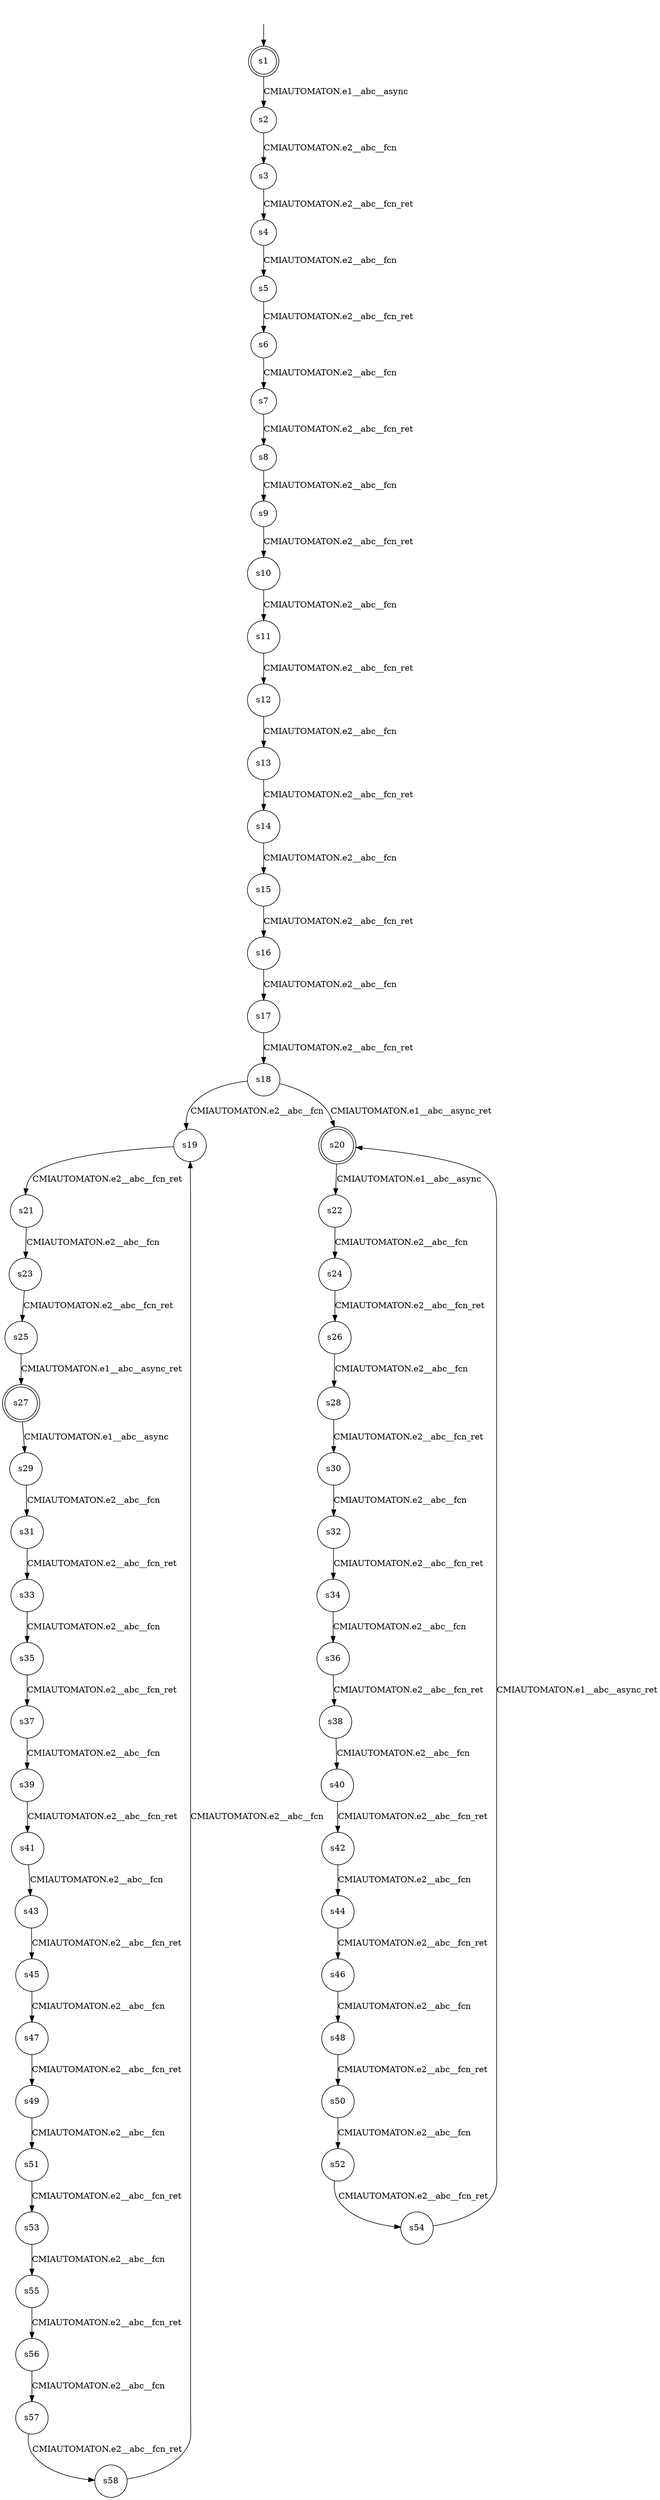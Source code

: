 digraph automaton {
	1 [label=<s1> shape="doublecircle"];
	2 [label=<s2> shape="circle"];
	3 [label=<s3> shape="circle"];
	4 [label=<s4> shape="circle"];
	5 [label=<s5> shape="circle"];
	6 [label=<s6> shape="circle"];
	7 [label=<s7> shape="circle"];
	8 [label=<s8> shape="circle"];
	9 [label=<s9> shape="circle"];
	10 [label=<s10> shape="circle"];
	11 [label=<s11> shape="circle"];
	12 [label=<s12> shape="circle"];
	13 [label=<s13> shape="circle"];
	14 [label=<s14> shape="circle"];
	15 [label=<s15> shape="circle"];
	16 [label=<s16> shape="circle"];
	17 [label=<s17> shape="circle"];
	18 [label=<s18> shape="circle"];
	19 [label=<s19> shape="circle"];
	20 [label=<s20> shape="doublecircle"];
	21 [label=<s21> shape="circle"];
	22 [label=<s22> shape="circle"];
	23 [label=<s23> shape="circle"];
	24 [label=<s24> shape="circle"];
	25 [label=<s25> shape="circle"];
	26 [label=<s26> shape="circle"];
	27 [label=<s27> shape="doublecircle"];
	28 [label=<s28> shape="circle"];
	29 [label=<s29> shape="circle"];
	30 [label=<s30> shape="circle"];
	31 [label=<s31> shape="circle"];
	32 [label=<s32> shape="circle"];
	33 [label=<s33> shape="circle"];
	34 [label=<s34> shape="circle"];
	35 [label=<s35> shape="circle"];
	36 [label=<s36> shape="circle"];
	37 [label=<s37> shape="circle"];
	38 [label=<s38> shape="circle"];
	39 [label=<s39> shape="circle"];
	40 [label=<s40> shape="circle"];
	41 [label=<s41> shape="circle"];
	42 [label=<s42> shape="circle"];
	43 [label=<s43> shape="circle"];
	44 [label=<s44> shape="circle"];
	45 [label=<s45> shape="circle"];
	46 [label=<s46> shape="circle"];
	47 [label=<s47> shape="circle"];
	48 [label=<s48> shape="circle"];
	49 [label=<s49> shape="circle"];
	50 [label=<s50> shape="circle"];
	51 [label=<s51> shape="circle"];
	52 [label=<s52> shape="circle"];
	53 [label=<s53> shape="circle"];
	54 [label=<s54> shape="circle"];
	55 [label=<s55> shape="circle"];
	56 [label=<s56> shape="circle"];
	57 [label=<s57> shape="circle"];
	58 [label=<s58> shape="circle"];
	__init1 [label=<> shape="none"];
	__init1 -> 1;
	1 -> 2 [label=<CMIAUTOMATON.e1__abc__async> id="1-0-2"];
	2 -> 3 [label=<CMIAUTOMATON.e2__abc__fcn> id="2-0-3"];
	3 -> 4 [label=<CMIAUTOMATON.e2__abc__fcn_ret> id="3-0-4"];
	4 -> 5 [label=<CMIAUTOMATON.e2__abc__fcn> id="4-0-5"];
	5 -> 6 [label=<CMIAUTOMATON.e2__abc__fcn_ret> id="5-0-6"];
	6 -> 7 [label=<CMIAUTOMATON.e2__abc__fcn> id="6-0-7"];
	7 -> 8 [label=<CMIAUTOMATON.e2__abc__fcn_ret> id="7-0-8"];
	8 -> 9 [label=<CMIAUTOMATON.e2__abc__fcn> id="8-0-9"];
	9 -> 10 [label=<CMIAUTOMATON.e2__abc__fcn_ret> id="9-0-10"];
	10 -> 11 [label=<CMIAUTOMATON.e2__abc__fcn> id="10-0-11"];
	11 -> 12 [label=<CMIAUTOMATON.e2__abc__fcn_ret> id="11-0-12"];
	12 -> 13 [label=<CMIAUTOMATON.e2__abc__fcn> id="12-0-13"];
	13 -> 14 [label=<CMIAUTOMATON.e2__abc__fcn_ret> id="13-0-14"];
	14 -> 15 [label=<CMIAUTOMATON.e2__abc__fcn> id="14-0-15"];
	15 -> 16 [label=<CMIAUTOMATON.e2__abc__fcn_ret> id="15-0-16"];
	16 -> 17 [label=<CMIAUTOMATON.e2__abc__fcn> id="16-0-17"];
	17 -> 18 [label=<CMIAUTOMATON.e2__abc__fcn_ret> id="17-0-18"];
	18 -> 19 [label=<CMIAUTOMATON.e2__abc__fcn> id="18-0-19"];
	18 -> 20 [label=<CMIAUTOMATON.e1__abc__async_ret> id="18-1-20"];
	19 -> 21 [label=<CMIAUTOMATON.e2__abc__fcn_ret> id="19-0-21"];
	20 -> 22 [label=<CMIAUTOMATON.e1__abc__async> id="20-0-22"];
	21 -> 23 [label=<CMIAUTOMATON.e2__abc__fcn> id="21-0-23"];
	22 -> 24 [label=<CMIAUTOMATON.e2__abc__fcn> id="22-0-24"];
	23 -> 25 [label=<CMIAUTOMATON.e2__abc__fcn_ret> id="23-0-25"];
	24 -> 26 [label=<CMIAUTOMATON.e2__abc__fcn_ret> id="24-0-26"];
	25 -> 27 [label=<CMIAUTOMATON.e1__abc__async_ret> id="25-0-27"];
	26 -> 28 [label=<CMIAUTOMATON.e2__abc__fcn> id="26-0-28"];
	27 -> 29 [label=<CMIAUTOMATON.e1__abc__async> id="27-0-29"];
	28 -> 30 [label=<CMIAUTOMATON.e2__abc__fcn_ret> id="28-0-30"];
	29 -> 31 [label=<CMIAUTOMATON.e2__abc__fcn> id="29-0-31"];
	30 -> 32 [label=<CMIAUTOMATON.e2__abc__fcn> id="30-0-32"];
	31 -> 33 [label=<CMIAUTOMATON.e2__abc__fcn_ret> id="31-0-33"];
	32 -> 34 [label=<CMIAUTOMATON.e2__abc__fcn_ret> id="32-0-34"];
	33 -> 35 [label=<CMIAUTOMATON.e2__abc__fcn> id="33-0-35"];
	34 -> 36 [label=<CMIAUTOMATON.e2__abc__fcn> id="34-0-36"];
	35 -> 37 [label=<CMIAUTOMATON.e2__abc__fcn_ret> id="35-0-37"];
	36 -> 38 [label=<CMIAUTOMATON.e2__abc__fcn_ret> id="36-0-38"];
	37 -> 39 [label=<CMIAUTOMATON.e2__abc__fcn> id="37-0-39"];
	38 -> 40 [label=<CMIAUTOMATON.e2__abc__fcn> id="38-0-40"];
	39 -> 41 [label=<CMIAUTOMATON.e2__abc__fcn_ret> id="39-0-41"];
	40 -> 42 [label=<CMIAUTOMATON.e2__abc__fcn_ret> id="40-0-42"];
	41 -> 43 [label=<CMIAUTOMATON.e2__abc__fcn> id="41-0-43"];
	42 -> 44 [label=<CMIAUTOMATON.e2__abc__fcn> id="42-0-44"];
	43 -> 45 [label=<CMIAUTOMATON.e2__abc__fcn_ret> id="43-0-45"];
	44 -> 46 [label=<CMIAUTOMATON.e2__abc__fcn_ret> id="44-0-46"];
	45 -> 47 [label=<CMIAUTOMATON.e2__abc__fcn> id="45-0-47"];
	46 -> 48 [label=<CMIAUTOMATON.e2__abc__fcn> id="46-0-48"];
	47 -> 49 [label=<CMIAUTOMATON.e2__abc__fcn_ret> id="47-0-49"];
	48 -> 50 [label=<CMIAUTOMATON.e2__abc__fcn_ret> id="48-0-50"];
	49 -> 51 [label=<CMIAUTOMATON.e2__abc__fcn> id="49-0-51"];
	50 -> 52 [label=<CMIAUTOMATON.e2__abc__fcn> id="50-0-52"];
	51 -> 53 [label=<CMIAUTOMATON.e2__abc__fcn_ret> id="51-0-53"];
	52 -> 54 [label=<CMIAUTOMATON.e2__abc__fcn_ret> id="52-0-54"];
	53 -> 55 [label=<CMIAUTOMATON.e2__abc__fcn> id="53-0-55"];
	54 -> 20 [label=<CMIAUTOMATON.e1__abc__async_ret> id="54-0-20"];
	55 -> 56 [label=<CMIAUTOMATON.e2__abc__fcn_ret> id="55-0-56"];
	56 -> 57 [label=<CMIAUTOMATON.e2__abc__fcn> id="56-0-57"];
	57 -> 58 [label=<CMIAUTOMATON.e2__abc__fcn_ret> id="57-0-58"];
	58 -> 19 [label=<CMIAUTOMATON.e2__abc__fcn> id="58-0-19"];
}
